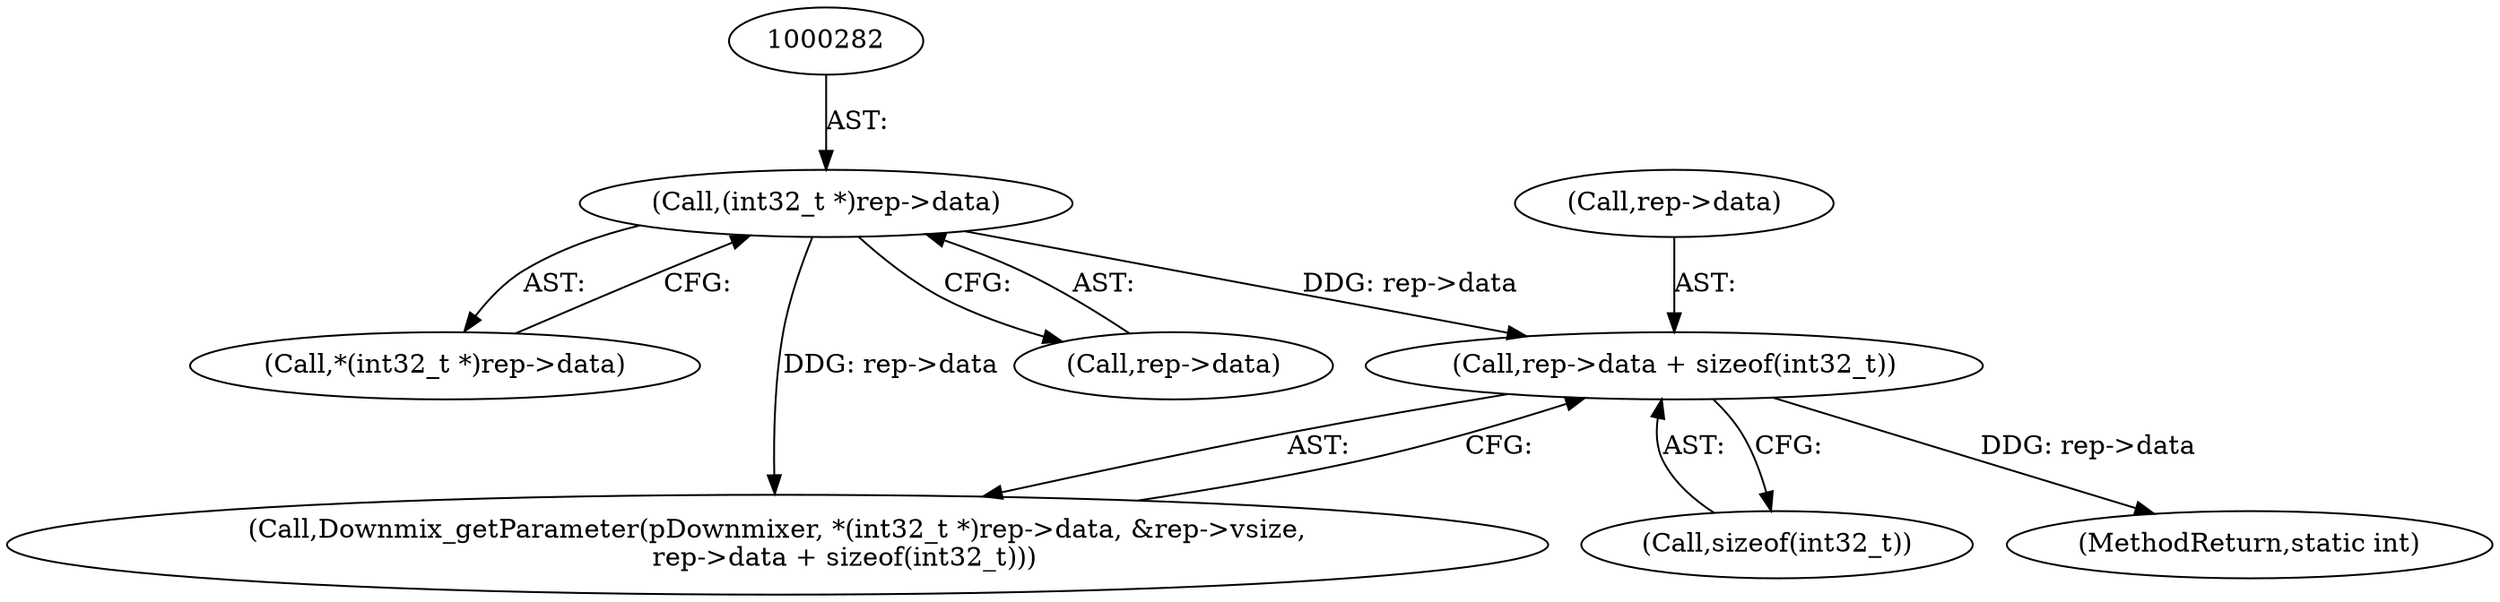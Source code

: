 digraph "0_Android_f490fc335772a9b14e78997486f4a572b0594c04@API" {
"1000290" [label="(Call,rep->data + sizeof(int32_t))"];
"1000281" [label="(Call,(int32_t *)rep->data)"];
"1000294" [label="(Call,sizeof(int32_t))"];
"1000291" [label="(Call,rep->data)"];
"1000281" [label="(Call,(int32_t *)rep->data)"];
"1000280" [label="(Call,*(int32_t *)rep->data)"];
"1000278" [label="(Call,Downmix_getParameter(pDownmixer, *(int32_t *)rep->data, &rep->vsize,\n                rep->data + sizeof(int32_t)))"];
"1000283" [label="(Call,rep->data)"];
"1000290" [label="(Call,rep->data + sizeof(int32_t))"];
"1000585" [label="(MethodReturn,static int)"];
"1000290" -> "1000278"  [label="AST: "];
"1000290" -> "1000294"  [label="CFG: "];
"1000291" -> "1000290"  [label="AST: "];
"1000294" -> "1000290"  [label="AST: "];
"1000278" -> "1000290"  [label="CFG: "];
"1000290" -> "1000585"  [label="DDG: rep->data"];
"1000281" -> "1000290"  [label="DDG: rep->data"];
"1000281" -> "1000280"  [label="AST: "];
"1000281" -> "1000283"  [label="CFG: "];
"1000282" -> "1000281"  [label="AST: "];
"1000283" -> "1000281"  [label="AST: "];
"1000280" -> "1000281"  [label="CFG: "];
"1000281" -> "1000278"  [label="DDG: rep->data"];
}
